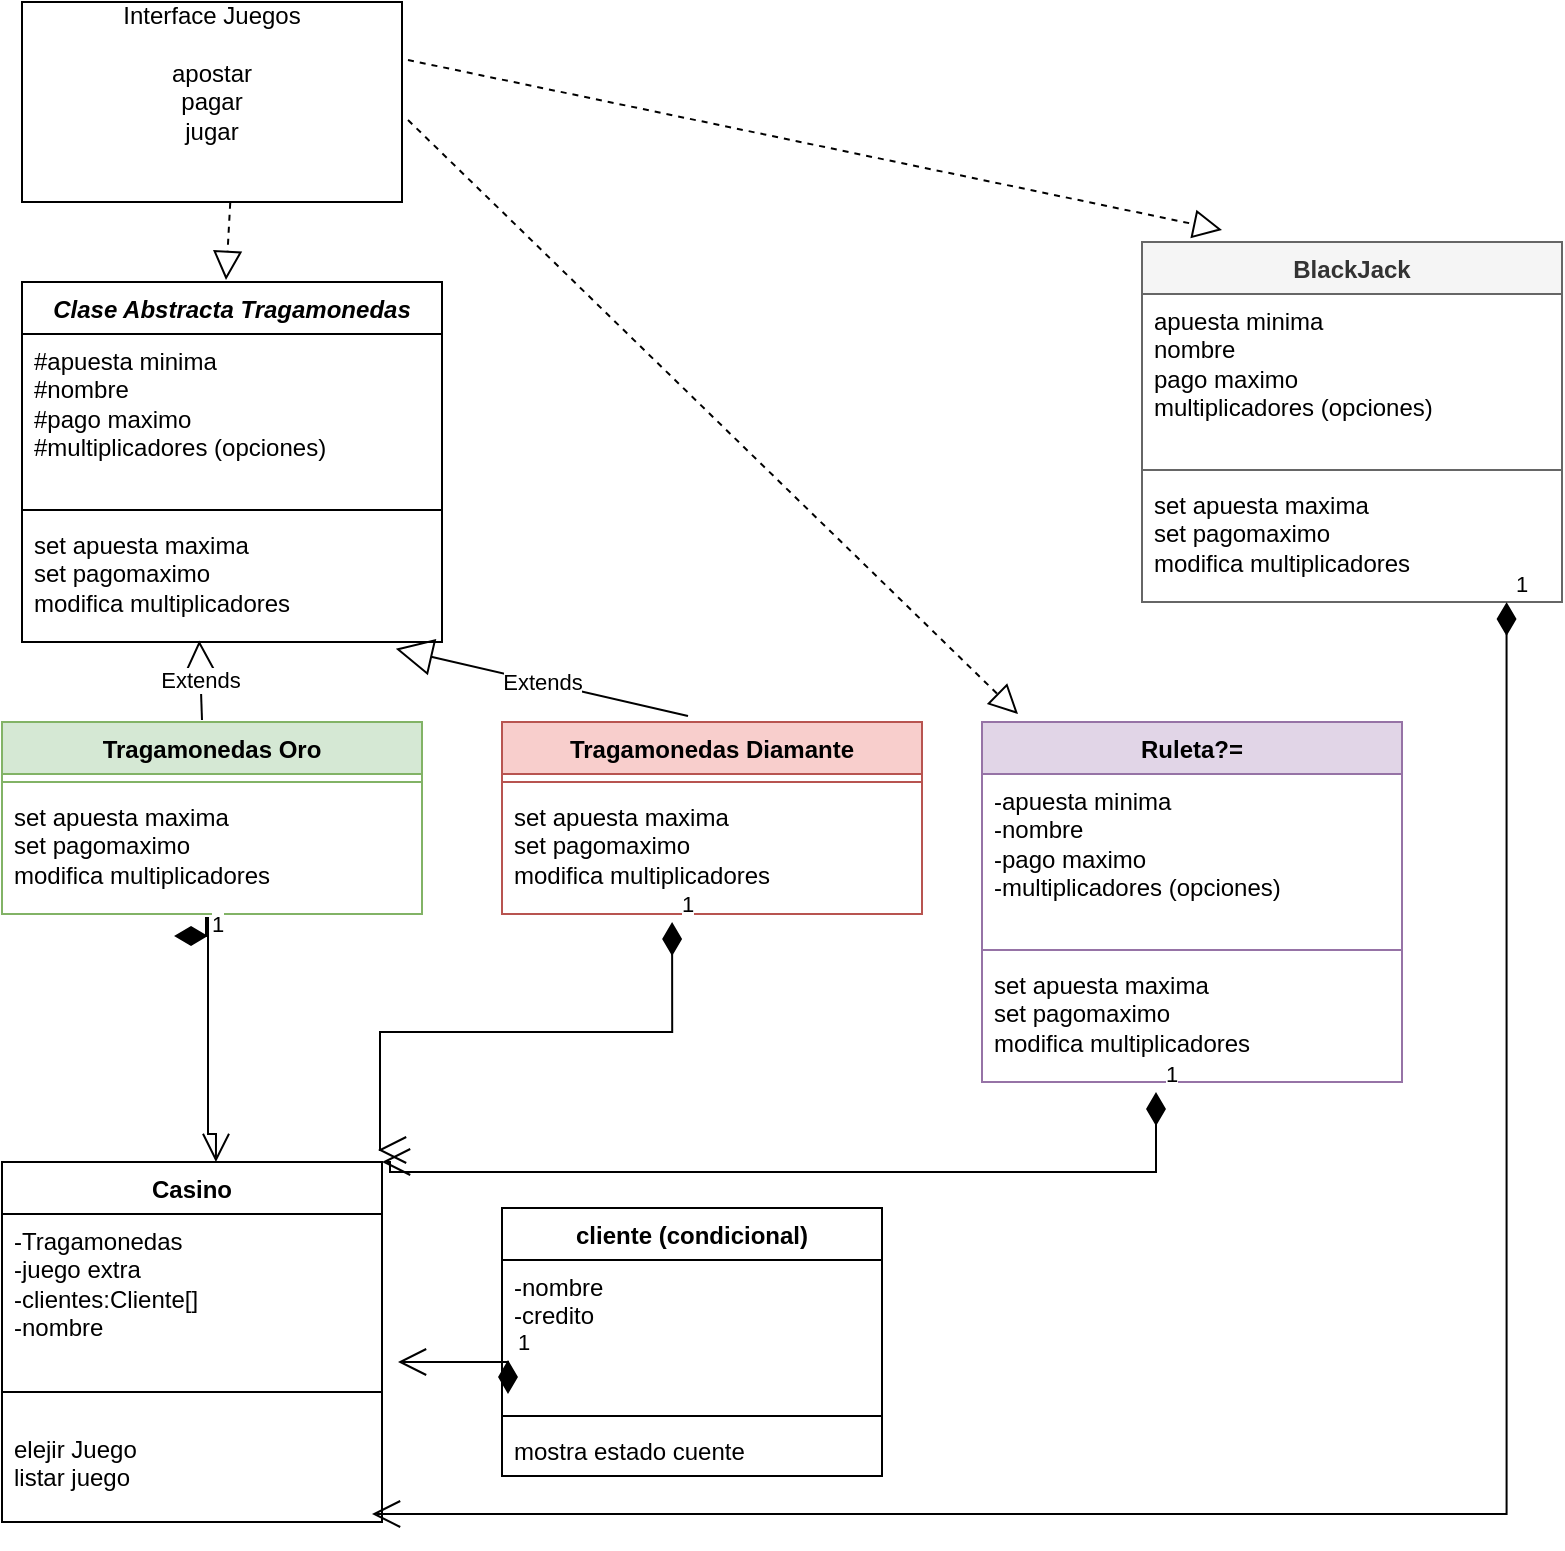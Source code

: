 <mxfile version="24.8.4">
  <diagram name="Página-1" id="bwIVNlXcXNwzSYkkAPYZ">
    <mxGraphModel dx="1089" dy="552" grid="0" gridSize="10" guides="1" tooltips="1" connect="1" arrows="1" fold="1" page="1" pageScale="1" pageWidth="827" pageHeight="1169" math="0" shadow="0">
      <root>
        <mxCell id="0" />
        <mxCell id="1" parent="0" />
        <mxCell id="TmxRiigGSbf3DHzbI32Z-1" value="Interface Juegos&lt;div&gt;&lt;br&gt;&lt;/div&gt;&lt;div&gt;apostar&lt;/div&gt;&lt;div&gt;pagar&lt;/div&gt;&lt;div&gt;jugar&lt;/div&gt;&lt;div&gt;&lt;br&gt;&lt;/div&gt;&lt;div&gt;&lt;br&gt;&lt;/div&gt;" style="html=1;whiteSpace=wrap;" parent="1" vertex="1">
          <mxGeometry x="40" y="40" width="190" height="100" as="geometry" />
        </mxCell>
        <mxCell id="TmxRiigGSbf3DHzbI32Z-6" value="&lt;i&gt;Clase Abstracta Tragamonedas&lt;/i&gt;" style="swimlane;fontStyle=1;align=center;verticalAlign=top;childLayout=stackLayout;horizontal=1;startSize=26;horizontalStack=0;resizeParent=1;resizeParentMax=0;resizeLast=0;collapsible=1;marginBottom=0;whiteSpace=wrap;html=1;" parent="1" vertex="1">
          <mxGeometry x="40" y="180" width="210" height="180" as="geometry" />
        </mxCell>
        <mxCell id="TmxRiigGSbf3DHzbI32Z-7" value="&lt;div&gt;#apuesta minima&lt;/div&gt;&lt;div&gt;#nombre&lt;/div&gt;&lt;div&gt;#pago maximo&lt;/div&gt;&lt;div&gt;#multiplicadores (opciones)&lt;/div&gt;" style="text;strokeColor=none;fillColor=none;align=left;verticalAlign=top;spacingLeft=4;spacingRight=4;overflow=hidden;rotatable=0;points=[[0,0.5],[1,0.5]];portConstraint=eastwest;whiteSpace=wrap;html=1;" parent="TmxRiigGSbf3DHzbI32Z-6" vertex="1">
          <mxGeometry y="26" width="210" height="84" as="geometry" />
        </mxCell>
        <mxCell id="TmxRiigGSbf3DHzbI32Z-8" value="" style="line;strokeWidth=1;fillColor=none;align=left;verticalAlign=middle;spacingTop=-1;spacingLeft=3;spacingRight=3;rotatable=0;labelPosition=right;points=[];portConstraint=eastwest;strokeColor=inherit;" parent="TmxRiigGSbf3DHzbI32Z-6" vertex="1">
          <mxGeometry y="110" width="210" height="8" as="geometry" />
        </mxCell>
        <mxCell id="TmxRiigGSbf3DHzbI32Z-9" value="set apuesta maxima&lt;div&gt;set pagomaximo&lt;/div&gt;&lt;div&gt;modifica multiplicadores&lt;/div&gt;&lt;div&gt;&lt;br&gt;&lt;/div&gt;" style="text;strokeColor=none;fillColor=none;align=left;verticalAlign=top;spacingLeft=4;spacingRight=4;overflow=hidden;rotatable=0;points=[[0,0.5],[1,0.5]];portConstraint=eastwest;whiteSpace=wrap;html=1;" parent="TmxRiigGSbf3DHzbI32Z-6" vertex="1">
          <mxGeometry y="118" width="210" height="62" as="geometry" />
        </mxCell>
        <mxCell id="TmxRiigGSbf3DHzbI32Z-12" value="Tragamonedas Oro" style="swimlane;fontStyle=1;align=center;verticalAlign=top;childLayout=stackLayout;horizontal=1;startSize=26;horizontalStack=0;resizeParent=1;resizeParentMax=0;resizeLast=0;collapsible=1;marginBottom=0;whiteSpace=wrap;html=1;fillColor=#d5e8d4;strokeColor=#82b366;" parent="1" vertex="1">
          <mxGeometry x="30" y="400" width="210" height="96" as="geometry" />
        </mxCell>
        <mxCell id="TmxRiigGSbf3DHzbI32Z-14" value="" style="line;strokeWidth=1;fillColor=none;align=left;verticalAlign=middle;spacingTop=-1;spacingLeft=3;spacingRight=3;rotatable=0;labelPosition=right;points=[];portConstraint=eastwest;strokeColor=inherit;" parent="TmxRiigGSbf3DHzbI32Z-12" vertex="1">
          <mxGeometry y="26" width="210" height="8" as="geometry" />
        </mxCell>
        <mxCell id="TmxRiigGSbf3DHzbI32Z-15" value="set apuesta maxima&lt;div&gt;set pagomaximo&lt;/div&gt;&lt;div&gt;modifica multiplicadores&lt;/div&gt;&lt;div&gt;&lt;br&gt;&lt;/div&gt;" style="text;strokeColor=none;fillColor=none;align=left;verticalAlign=top;spacingLeft=4;spacingRight=4;overflow=hidden;rotatable=0;points=[[0,0.5],[1,0.5]];portConstraint=eastwest;whiteSpace=wrap;html=1;" parent="TmxRiigGSbf3DHzbI32Z-12" vertex="1">
          <mxGeometry y="34" width="210" height="62" as="geometry" />
        </mxCell>
        <mxCell id="TmxRiigGSbf3DHzbI32Z-16" value="Tragamonedas Diamante" style="swimlane;fontStyle=1;align=center;verticalAlign=top;childLayout=stackLayout;horizontal=1;startSize=26;horizontalStack=0;resizeParent=1;resizeParentMax=0;resizeLast=0;collapsible=1;marginBottom=0;whiteSpace=wrap;html=1;fillColor=#f8cecc;strokeColor=#b85450;" parent="1" vertex="1">
          <mxGeometry x="280" y="400" width="210" height="96" as="geometry" />
        </mxCell>
        <mxCell id="TmxRiigGSbf3DHzbI32Z-18" value="" style="line;strokeWidth=1;fillColor=none;align=left;verticalAlign=middle;spacingTop=-1;spacingLeft=3;spacingRight=3;rotatable=0;labelPosition=right;points=[];portConstraint=eastwest;strokeColor=inherit;" parent="TmxRiigGSbf3DHzbI32Z-16" vertex="1">
          <mxGeometry y="26" width="210" height="8" as="geometry" />
        </mxCell>
        <mxCell id="TmxRiigGSbf3DHzbI32Z-19" value="set apuesta maxima&lt;div&gt;set pagomaximo&lt;/div&gt;&lt;div&gt;modifica multiplicadores&lt;/div&gt;&lt;div&gt;&lt;br&gt;&lt;/div&gt;" style="text;strokeColor=none;fillColor=none;align=left;verticalAlign=top;spacingLeft=4;spacingRight=4;overflow=hidden;rotatable=0;points=[[0,0.5],[1,0.5]];portConstraint=eastwest;whiteSpace=wrap;html=1;" parent="TmxRiigGSbf3DHzbI32Z-16" vertex="1">
          <mxGeometry y="34" width="210" height="62" as="geometry" />
        </mxCell>
        <mxCell id="TmxRiigGSbf3DHzbI32Z-20" value="Casino" style="swimlane;fontStyle=1;align=center;verticalAlign=top;childLayout=stackLayout;horizontal=1;startSize=26;horizontalStack=0;resizeParent=1;resizeParentMax=0;resizeLast=0;collapsible=1;marginBottom=0;whiteSpace=wrap;html=1;" parent="1" vertex="1">
          <mxGeometry x="30" y="620" width="190" height="180" as="geometry" />
        </mxCell>
        <mxCell id="TmxRiigGSbf3DHzbI32Z-21" value="-Tragamonedas&lt;div&gt;-juego extra&lt;br&gt;&lt;div&gt;-clientes:Cliente[]&lt;/div&gt;&lt;div&gt;-nombre&lt;/div&gt;&lt;/div&gt;" style="text;strokeColor=none;fillColor=none;align=left;verticalAlign=top;spacingLeft=4;spacingRight=4;overflow=hidden;rotatable=0;points=[[0,0.5],[1,0.5]];portConstraint=eastwest;whiteSpace=wrap;html=1;" parent="TmxRiigGSbf3DHzbI32Z-20" vertex="1">
          <mxGeometry y="26" width="190" height="74" as="geometry" />
        </mxCell>
        <mxCell id="TmxRiigGSbf3DHzbI32Z-22" value="" style="line;strokeWidth=1;fillColor=none;align=left;verticalAlign=middle;spacingTop=-1;spacingLeft=3;spacingRight=3;rotatable=0;labelPosition=right;points=[];portConstraint=eastwest;strokeColor=inherit;" parent="TmxRiigGSbf3DHzbI32Z-20" vertex="1">
          <mxGeometry y="100" width="190" height="30" as="geometry" />
        </mxCell>
        <mxCell id="TmxRiigGSbf3DHzbI32Z-44" value="elejir Juego&lt;div&gt;listar juego&lt;/div&gt;" style="text;strokeColor=none;fillColor=none;align=left;verticalAlign=top;spacingLeft=4;spacingRight=4;overflow=hidden;rotatable=0;points=[[0,0.5],[1,0.5]];portConstraint=eastwest;whiteSpace=wrap;html=1;" parent="TmxRiigGSbf3DHzbI32Z-20" vertex="1">
          <mxGeometry y="130" width="190" height="50" as="geometry" />
        </mxCell>
        <mxCell id="TmxRiigGSbf3DHzbI32Z-24" value="Ruleta?=" style="swimlane;fontStyle=1;align=center;verticalAlign=top;childLayout=stackLayout;horizontal=1;startSize=26;horizontalStack=0;resizeParent=1;resizeParentMax=0;resizeLast=0;collapsible=1;marginBottom=0;whiteSpace=wrap;html=1;fillColor=#e1d5e7;strokeColor=#9673a6;" parent="1" vertex="1">
          <mxGeometry x="520" y="400" width="210" height="180" as="geometry" />
        </mxCell>
        <mxCell id="TmxRiigGSbf3DHzbI32Z-25" value="&lt;div&gt;-apuesta minima&lt;/div&gt;&lt;div&gt;-nombre&lt;/div&gt;&lt;div&gt;-pago maximo&lt;/div&gt;&lt;div&gt;-multiplicadores (opciones)&lt;/div&gt;" style="text;strokeColor=none;fillColor=none;align=left;verticalAlign=top;spacingLeft=4;spacingRight=4;overflow=hidden;rotatable=0;points=[[0,0.5],[1,0.5]];portConstraint=eastwest;whiteSpace=wrap;html=1;" parent="TmxRiigGSbf3DHzbI32Z-24" vertex="1">
          <mxGeometry y="26" width="210" height="84" as="geometry" />
        </mxCell>
        <mxCell id="TmxRiigGSbf3DHzbI32Z-26" value="" style="line;strokeWidth=1;fillColor=none;align=left;verticalAlign=middle;spacingTop=-1;spacingLeft=3;spacingRight=3;rotatable=0;labelPosition=right;points=[];portConstraint=eastwest;strokeColor=inherit;" parent="TmxRiigGSbf3DHzbI32Z-24" vertex="1">
          <mxGeometry y="110" width="210" height="8" as="geometry" />
        </mxCell>
        <mxCell id="TmxRiigGSbf3DHzbI32Z-27" value="set apuesta maxima&lt;div&gt;set pagomaximo&lt;/div&gt;&lt;div&gt;modifica multiplicadores&lt;/div&gt;&lt;div&gt;&lt;br&gt;&lt;/div&gt;" style="text;strokeColor=none;fillColor=none;align=left;verticalAlign=top;spacingLeft=4;spacingRight=4;overflow=hidden;rotatable=0;points=[[0,0.5],[1,0.5]];portConstraint=eastwest;whiteSpace=wrap;html=1;" parent="TmxRiigGSbf3DHzbI32Z-24" vertex="1">
          <mxGeometry y="118" width="210" height="62" as="geometry" />
        </mxCell>
        <mxCell id="TmxRiigGSbf3DHzbI32Z-40" value="cliente (condicional)" style="swimlane;fontStyle=1;align=center;verticalAlign=top;childLayout=stackLayout;horizontal=1;startSize=26;horizontalStack=0;resizeParent=1;resizeParentMax=0;resizeLast=0;collapsible=1;marginBottom=0;whiteSpace=wrap;html=1;" parent="1" vertex="1">
          <mxGeometry x="280" y="643" width="190" height="134" as="geometry" />
        </mxCell>
        <mxCell id="TmxRiigGSbf3DHzbI32Z-41" value="-nombre&lt;div&gt;-credito&lt;/div&gt;" style="text;strokeColor=none;fillColor=none;align=left;verticalAlign=top;spacingLeft=4;spacingRight=4;overflow=hidden;rotatable=0;points=[[0,0.5],[1,0.5]];portConstraint=eastwest;whiteSpace=wrap;html=1;" parent="TmxRiigGSbf3DHzbI32Z-40" vertex="1">
          <mxGeometry y="26" width="190" height="74" as="geometry" />
        </mxCell>
        <mxCell id="TmxRiigGSbf3DHzbI32Z-42" value="" style="line;strokeWidth=1;fillColor=none;align=left;verticalAlign=middle;spacingTop=-1;spacingLeft=3;spacingRight=3;rotatable=0;labelPosition=right;points=[];portConstraint=eastwest;strokeColor=inherit;" parent="TmxRiigGSbf3DHzbI32Z-40" vertex="1">
          <mxGeometry y="100" width="190" height="8" as="geometry" />
        </mxCell>
        <mxCell id="TmxRiigGSbf3DHzbI32Z-43" value="mostra estado cuente" style="text;strokeColor=none;fillColor=none;align=left;verticalAlign=top;spacingLeft=4;spacingRight=4;overflow=hidden;rotatable=0;points=[[0,0.5],[1,0.5]];portConstraint=eastwest;whiteSpace=wrap;html=1;" parent="TmxRiigGSbf3DHzbI32Z-40" vertex="1">
          <mxGeometry y="108" width="190" height="26" as="geometry" />
        </mxCell>
        <mxCell id="TmxRiigGSbf3DHzbI32Z-45" value="BlackJack" style="swimlane;fontStyle=1;align=center;verticalAlign=top;childLayout=stackLayout;horizontal=1;startSize=26;horizontalStack=0;resizeParent=1;resizeParentMax=0;resizeLast=0;collapsible=1;marginBottom=0;whiteSpace=wrap;html=1;fillColor=#f5f5f5;strokeColor=#666666;fontColor=#333333;" parent="1" vertex="1">
          <mxGeometry x="600" y="160" width="210" height="180" as="geometry" />
        </mxCell>
        <mxCell id="TmxRiigGSbf3DHzbI32Z-46" value="&lt;div&gt;apuesta minima&lt;/div&gt;&lt;div&gt;nombre&lt;/div&gt;&lt;div&gt;pago maximo&lt;/div&gt;&lt;div&gt;multiplicadores (opciones)&lt;/div&gt;" style="text;strokeColor=none;fillColor=none;align=left;verticalAlign=top;spacingLeft=4;spacingRight=4;overflow=hidden;rotatable=0;points=[[0,0.5],[1,0.5]];portConstraint=eastwest;whiteSpace=wrap;html=1;" parent="TmxRiigGSbf3DHzbI32Z-45" vertex="1">
          <mxGeometry y="26" width="210" height="84" as="geometry" />
        </mxCell>
        <mxCell id="TmxRiigGSbf3DHzbI32Z-47" value="" style="line;strokeWidth=1;fillColor=none;align=left;verticalAlign=middle;spacingTop=-1;spacingLeft=3;spacingRight=3;rotatable=0;labelPosition=right;points=[];portConstraint=eastwest;strokeColor=inherit;" parent="TmxRiigGSbf3DHzbI32Z-45" vertex="1">
          <mxGeometry y="110" width="210" height="8" as="geometry" />
        </mxCell>
        <mxCell id="TmxRiigGSbf3DHzbI32Z-48" value="set apuesta maxima&lt;div&gt;set pagomaximo&lt;/div&gt;&lt;div&gt;modifica multiplicadores&lt;/div&gt;&lt;div&gt;&lt;br&gt;&lt;/div&gt;" style="text;strokeColor=none;fillColor=none;align=left;verticalAlign=top;spacingLeft=4;spacingRight=4;overflow=hidden;rotatable=0;points=[[0,0.5],[1,0.5]];portConstraint=eastwest;whiteSpace=wrap;html=1;" parent="TmxRiigGSbf3DHzbI32Z-45" vertex="1">
          <mxGeometry y="118" width="210" height="62" as="geometry" />
        </mxCell>
        <mxCell id="MjMg6t6GlN4WF3DdJCJu-2" value="1" style="endArrow=open;html=1;endSize=12;startArrow=diamondThin;startSize=14;startFill=1;edgeStyle=orthogonalEdgeStyle;align=left;verticalAlign=bottom;rounded=0;entryX=0.563;entryY=0;entryDx=0;entryDy=0;entryPerimeter=0;" parent="1" target="TmxRiigGSbf3DHzbI32Z-20" edge="1">
          <mxGeometry x="-1" y="3" relative="1" as="geometry">
            <mxPoint x="133" y="507" as="sourcePoint" />
            <mxPoint x="469" y="254" as="targetPoint" />
            <Array as="points">
              <mxPoint x="132" y="498" />
              <mxPoint x="133" y="498" />
              <mxPoint x="133" y="606" />
              <mxPoint x="137" y="606" />
            </Array>
          </mxGeometry>
        </mxCell>
        <mxCell id="MjMg6t6GlN4WF3DdJCJu-3" value="1" style="endArrow=open;html=1;endSize=12;startArrow=diamondThin;startSize=14;startFill=1;edgeStyle=orthogonalEdgeStyle;align=left;verticalAlign=bottom;rounded=0;entryX=1;entryY=0;entryDx=0;entryDy=0;" parent="1" target="TmxRiigGSbf3DHzbI32Z-20" edge="1">
          <mxGeometry x="-1" y="3" relative="1" as="geometry">
            <mxPoint x="607" y="585" as="sourcePoint" />
            <mxPoint x="618" y="737" as="targetPoint" />
            <Array as="points">
              <mxPoint x="607" y="625" />
              <mxPoint x="224" y="625" />
              <mxPoint x="224" y="620" />
            </Array>
          </mxGeometry>
        </mxCell>
        <mxCell id="MjMg6t6GlN4WF3DdJCJu-4" value="1" style="endArrow=open;html=1;endSize=12;startArrow=diamondThin;startSize=14;startFill=1;edgeStyle=orthogonalEdgeStyle;align=left;verticalAlign=bottom;rounded=0;" parent="1" edge="1">
          <mxGeometry x="-1" y="3" relative="1" as="geometry">
            <mxPoint x="283" y="719" as="sourcePoint" />
            <mxPoint x="228" y="720" as="targetPoint" />
            <Array as="points">
              <mxPoint x="283" y="720" />
            </Array>
          </mxGeometry>
        </mxCell>
        <mxCell id="MjMg6t6GlN4WF3DdJCJu-5" value="1" style="endArrow=open;html=1;endSize=12;startArrow=diamondThin;startSize=14;startFill=1;edgeStyle=orthogonalEdgeStyle;align=left;verticalAlign=bottom;rounded=0;exitX=0.868;exitY=1.001;exitDx=0;exitDy=0;exitPerimeter=0;" parent="1" source="TmxRiigGSbf3DHzbI32Z-48" edge="1">
          <mxGeometry x="-1" y="3" relative="1" as="geometry">
            <mxPoint x="780" y="358" as="sourcePoint" />
            <mxPoint x="215" y="796" as="targetPoint" />
            <Array as="points">
              <mxPoint x="782" y="796" />
            </Array>
          </mxGeometry>
        </mxCell>
        <mxCell id="MjMg6t6GlN4WF3DdJCJu-7" value="1" style="endArrow=open;html=1;endSize=12;startArrow=diamondThin;startSize=14;startFill=1;edgeStyle=orthogonalEdgeStyle;align=left;verticalAlign=bottom;rounded=0;exitX=0.405;exitY=1.065;exitDx=0;exitDy=0;exitPerimeter=0;" parent="1" edge="1" source="TmxRiigGSbf3DHzbI32Z-19">
          <mxGeometry x="-1" y="3" relative="1" as="geometry">
            <mxPoint x="370" y="589" as="sourcePoint" />
            <mxPoint x="218" y="614" as="targetPoint" />
            <Array as="points">
              <mxPoint x="365" y="555" />
              <mxPoint x="219" y="555" />
            </Array>
          </mxGeometry>
        </mxCell>
        <mxCell id="1PK3M7cZoepvQwBATbSP-1" value="Extends" style="endArrow=block;endSize=16;endFill=0;html=1;rounded=0;entryX=0.422;entryY=0.988;entryDx=0;entryDy=0;entryPerimeter=0;" edge="1" parent="1" target="TmxRiigGSbf3DHzbI32Z-9">
          <mxGeometry width="160" relative="1" as="geometry">
            <mxPoint x="130" y="399" as="sourcePoint" />
            <mxPoint x="290" y="389" as="targetPoint" />
          </mxGeometry>
        </mxCell>
        <mxCell id="1PK3M7cZoepvQwBATbSP-4" value="Extends" style="endArrow=block;endSize=16;endFill=0;html=1;rounded=0;entryX=0.89;entryY=1.054;entryDx=0;entryDy=0;entryPerimeter=0;" edge="1" parent="1" target="TmxRiigGSbf3DHzbI32Z-9">
          <mxGeometry width="160" relative="1" as="geometry">
            <mxPoint x="373" y="397" as="sourcePoint" />
            <mxPoint x="494" y="378" as="targetPoint" />
          </mxGeometry>
        </mxCell>
        <mxCell id="1PK3M7cZoepvQwBATbSP-5" value="" style="endArrow=block;dashed=1;endFill=0;endSize=12;html=1;rounded=0;" edge="1" parent="1">
          <mxGeometry width="160" relative="1" as="geometry">
            <mxPoint x="233" y="99" as="sourcePoint" />
            <mxPoint x="538" y="396" as="targetPoint" />
          </mxGeometry>
        </mxCell>
        <mxCell id="1PK3M7cZoepvQwBATbSP-6" value="" style="endArrow=block;dashed=1;endFill=0;endSize=12;html=1;rounded=0;" edge="1" parent="1">
          <mxGeometry width="160" relative="1" as="geometry">
            <mxPoint x="233" y="69" as="sourcePoint" />
            <mxPoint x="640" y="154" as="targetPoint" />
          </mxGeometry>
        </mxCell>
        <mxCell id="1PK3M7cZoepvQwBATbSP-7" value="" style="endArrow=block;dashed=1;endFill=0;endSize=12;html=1;rounded=0;exitX=0.548;exitY=1.004;exitDx=0;exitDy=0;exitPerimeter=0;" edge="1" parent="1" source="TmxRiigGSbf3DHzbI32Z-1">
          <mxGeometry width="160" relative="1" as="geometry">
            <mxPoint x="125" y="154" as="sourcePoint" />
            <mxPoint x="142" y="179" as="targetPoint" />
          </mxGeometry>
        </mxCell>
      </root>
    </mxGraphModel>
  </diagram>
</mxfile>
